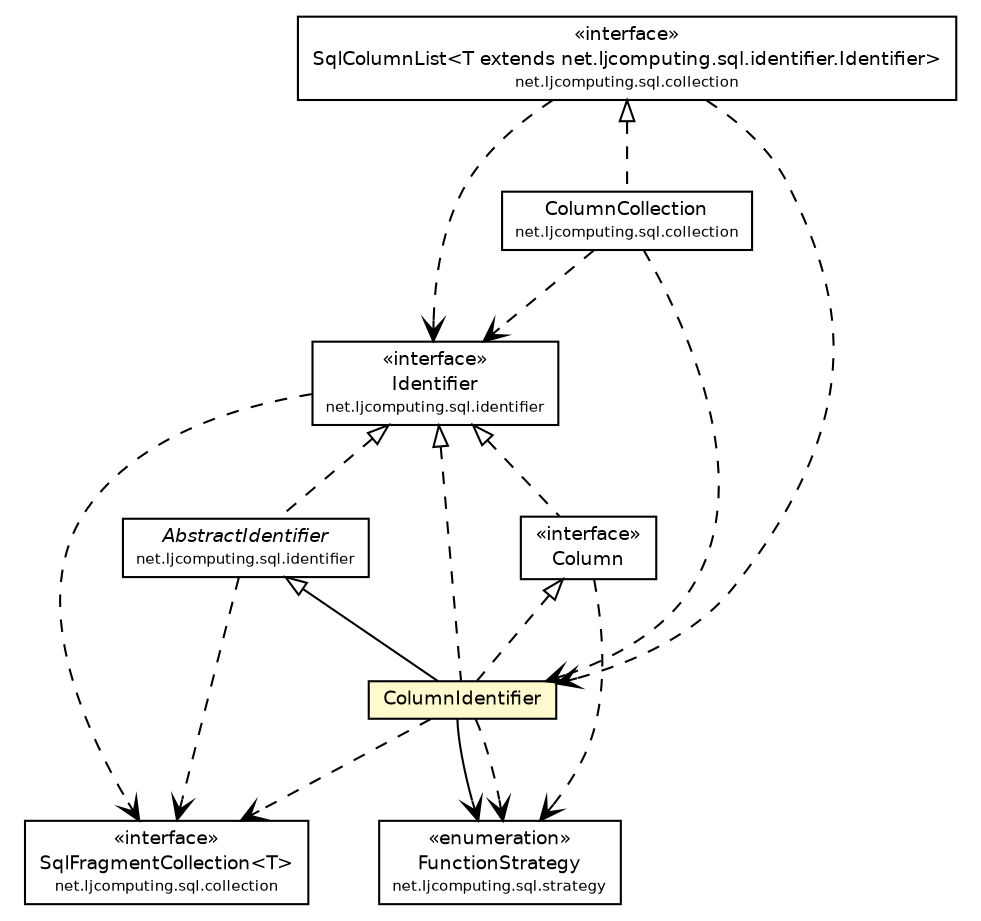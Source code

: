 #!/usr/local/bin/dot
#
# Class diagram 
# Generated by UMLGraph version R5_6 (http://www.umlgraph.org/)
#

digraph G {
	edge [fontname="Helvetica",fontsize=10,labelfontname="Helvetica",labelfontsize=10];
	node [fontname="Helvetica",fontsize=10,shape=plaintext];
	nodesep=0.25;
	ranksep=0.5;
	// net.ljcomputing.sql.collection.SqlFragmentCollection<T>
	c481 [label=<<table title="net.ljcomputing.sql.collection.SqlFragmentCollection" border="0" cellborder="1" cellspacing="0" cellpadding="2" port="p" href="../../collection/SqlFragmentCollection.html">
		<tr><td><table border="0" cellspacing="0" cellpadding="1">
<tr><td align="center" balign="center"> &#171;interface&#187; </td></tr>
<tr><td align="center" balign="center"> SqlFragmentCollection&lt;T&gt; </td></tr>
<tr><td align="center" balign="center"><font point-size="7.0"> net.ljcomputing.sql.collection </font></td></tr>
		</table></td></tr>
		</table>>, URL="../../collection/SqlFragmentCollection.html", fontname="Helvetica", fontcolor="black", fontsize=9.0];
	// net.ljcomputing.sql.collection.SqlColumnList<T extends net.ljcomputing.sql.identifier.Identifier>
	c482 [label=<<table title="net.ljcomputing.sql.collection.SqlColumnList" border="0" cellborder="1" cellspacing="0" cellpadding="2" port="p" href="../../collection/SqlColumnList.html">
		<tr><td><table border="0" cellspacing="0" cellpadding="1">
<tr><td align="center" balign="center"> &#171;interface&#187; </td></tr>
<tr><td align="center" balign="center"> SqlColumnList&lt;T extends net.ljcomputing.sql.identifier.Identifier&gt; </td></tr>
<tr><td align="center" balign="center"><font point-size="7.0"> net.ljcomputing.sql.collection </font></td></tr>
		</table></td></tr>
		</table>>, URL="../../collection/SqlColumnList.html", fontname="Helvetica", fontcolor="black", fontsize=9.0];
	// net.ljcomputing.sql.collection.ColumnCollection
	c484 [label=<<table title="net.ljcomputing.sql.collection.ColumnCollection" border="0" cellborder="1" cellspacing="0" cellpadding="2" port="p" href="../../collection/ColumnCollection.html">
		<tr><td><table border="0" cellspacing="0" cellpadding="1">
<tr><td align="center" balign="center"> ColumnCollection </td></tr>
<tr><td align="center" balign="center"><font point-size="7.0"> net.ljcomputing.sql.collection </font></td></tr>
		</table></td></tr>
		</table>>, URL="../../collection/ColumnCollection.html", fontname="Helvetica", fontcolor="black", fontsize=9.0];
	// net.ljcomputing.sql.identifier.AbstractIdentifier
	c491 [label=<<table title="net.ljcomputing.sql.identifier.AbstractIdentifier" border="0" cellborder="1" cellspacing="0" cellpadding="2" port="p" href="../AbstractIdentifier.html">
		<tr><td><table border="0" cellspacing="0" cellpadding="1">
<tr><td align="center" balign="center"><font face="Helvetica-Oblique"> AbstractIdentifier </font></td></tr>
<tr><td align="center" balign="center"><font point-size="7.0"> net.ljcomputing.sql.identifier </font></td></tr>
		</table></td></tr>
		</table>>, URL="../AbstractIdentifier.html", fontname="Helvetica", fontcolor="black", fontsize=9.0];
	// net.ljcomputing.sql.identifier.Identifier
	c492 [label=<<table title="net.ljcomputing.sql.identifier.Identifier" border="0" cellborder="1" cellspacing="0" cellpadding="2" port="p" href="../Identifier.html">
		<tr><td><table border="0" cellspacing="0" cellpadding="1">
<tr><td align="center" balign="center"> &#171;interface&#187; </td></tr>
<tr><td align="center" balign="center"> Identifier </td></tr>
<tr><td align="center" balign="center"><font point-size="7.0"> net.ljcomputing.sql.identifier </font></td></tr>
		</table></td></tr>
		</table>>, URL="../Identifier.html", fontname="Helvetica", fontcolor="black", fontsize=9.0];
	// net.ljcomputing.sql.identifier.column.Column
	c493 [label=<<table title="net.ljcomputing.sql.identifier.column.Column" border="0" cellborder="1" cellspacing="0" cellpadding="2" port="p" href="./Column.html">
		<tr><td><table border="0" cellspacing="0" cellpadding="1">
<tr><td align="center" balign="center"> &#171;interface&#187; </td></tr>
<tr><td align="center" balign="center"> Column </td></tr>
		</table></td></tr>
		</table>>, URL="./Column.html", fontname="Helvetica", fontcolor="black", fontsize=9.0];
	// net.ljcomputing.sql.identifier.column.ColumnIdentifier
	c494 [label=<<table title="net.ljcomputing.sql.identifier.column.ColumnIdentifier" border="0" cellborder="1" cellspacing="0" cellpadding="2" port="p" bgcolor="lemonChiffon" href="./ColumnIdentifier.html">
		<tr><td><table border="0" cellspacing="0" cellpadding="1">
<tr><td align="center" balign="center"> ColumnIdentifier </td></tr>
		</table></td></tr>
		</table>>, URL="./ColumnIdentifier.html", fontname="Helvetica", fontcolor="black", fontsize=9.0];
	// net.ljcomputing.sql.strategy.FunctionStrategy
	c495 [label=<<table title="net.ljcomputing.sql.strategy.FunctionStrategy" border="0" cellborder="1" cellspacing="0" cellpadding="2" port="p" href="../../strategy/FunctionStrategy.html">
		<tr><td><table border="0" cellspacing="0" cellpadding="1">
<tr><td align="center" balign="center"> &#171;enumeration&#187; </td></tr>
<tr><td align="center" balign="center"> FunctionStrategy </td></tr>
<tr><td align="center" balign="center"><font point-size="7.0"> net.ljcomputing.sql.strategy </font></td></tr>
		</table></td></tr>
		</table>>, URL="../../strategy/FunctionStrategy.html", fontname="Helvetica", fontcolor="black", fontsize=9.0];
	//net.ljcomputing.sql.collection.ColumnCollection implements net.ljcomputing.sql.collection.SqlColumnList<T extends net.ljcomputing.sql.identifier.Identifier>
	c482:p -> c484:p [dir=back,arrowtail=empty,style=dashed];
	//net.ljcomputing.sql.identifier.AbstractIdentifier implements net.ljcomputing.sql.identifier.Identifier
	c492:p -> c491:p [dir=back,arrowtail=empty,style=dashed];
	//net.ljcomputing.sql.identifier.column.Column implements net.ljcomputing.sql.identifier.Identifier
	c492:p -> c493:p [dir=back,arrowtail=empty,style=dashed];
	//net.ljcomputing.sql.identifier.column.ColumnIdentifier extends net.ljcomputing.sql.identifier.AbstractIdentifier
	c491:p -> c494:p [dir=back,arrowtail=empty];
	//net.ljcomputing.sql.identifier.column.ColumnIdentifier implements net.ljcomputing.sql.identifier.Identifier
	c492:p -> c494:p [dir=back,arrowtail=empty,style=dashed];
	//net.ljcomputing.sql.identifier.column.ColumnIdentifier implements net.ljcomputing.sql.identifier.column.Column
	c493:p -> c494:p [dir=back,arrowtail=empty,style=dashed];
	// net.ljcomputing.sql.identifier.column.ColumnIdentifier NAVASSOC net.ljcomputing.sql.strategy.FunctionStrategy
	c494:p -> c495:p [taillabel="", label="", headlabel="", fontname="Helvetica", fontcolor="black", fontsize=10.0, color="black", arrowhead=open];
	// net.ljcomputing.sql.collection.SqlColumnList<T extends net.ljcomputing.sql.identifier.Identifier> DEPEND net.ljcomputing.sql.identifier.column.ColumnIdentifier
	c482:p -> c494:p [taillabel="", label="", headlabel="", fontname="Helvetica", fontcolor="black", fontsize=10.0, color="black", arrowhead=open, style=dashed];
	// net.ljcomputing.sql.collection.SqlColumnList<T extends net.ljcomputing.sql.identifier.Identifier> DEPEND net.ljcomputing.sql.identifier.Identifier
	c482:p -> c492:p [taillabel="", label="", headlabel="", fontname="Helvetica", fontcolor="black", fontsize=10.0, color="black", arrowhead=open, style=dashed];
	// net.ljcomputing.sql.collection.ColumnCollection DEPEND net.ljcomputing.sql.identifier.column.ColumnIdentifier
	c484:p -> c494:p [taillabel="", label="", headlabel="", fontname="Helvetica", fontcolor="black", fontsize=10.0, color="black", arrowhead=open, style=dashed];
	// net.ljcomputing.sql.collection.ColumnCollection DEPEND net.ljcomputing.sql.identifier.Identifier
	c484:p -> c492:p [taillabel="", label="", headlabel="", fontname="Helvetica", fontcolor="black", fontsize=10.0, color="black", arrowhead=open, style=dashed];
	// net.ljcomputing.sql.identifier.AbstractIdentifier DEPEND net.ljcomputing.sql.collection.SqlFragmentCollection<T>
	c491:p -> c481:p [taillabel="", label="", headlabel="", fontname="Helvetica", fontcolor="black", fontsize=10.0, color="black", arrowhead=open, style=dashed];
	// net.ljcomputing.sql.identifier.Identifier DEPEND net.ljcomputing.sql.collection.SqlFragmentCollection<T>
	c492:p -> c481:p [taillabel="", label="", headlabel="", fontname="Helvetica", fontcolor="black", fontsize=10.0, color="black", arrowhead=open, style=dashed];
	// net.ljcomputing.sql.identifier.column.Column DEPEND net.ljcomputing.sql.strategy.FunctionStrategy
	c493:p -> c495:p [taillabel="", label="", headlabel="", fontname="Helvetica", fontcolor="black", fontsize=10.0, color="black", arrowhead=open, style=dashed];
	// net.ljcomputing.sql.identifier.column.ColumnIdentifier DEPEND net.ljcomputing.sql.collection.SqlFragmentCollection<T>
	c494:p -> c481:p [taillabel="", label="", headlabel="", fontname="Helvetica", fontcolor="black", fontsize=10.0, color="black", arrowhead=open, style=dashed];
	// net.ljcomputing.sql.identifier.column.ColumnIdentifier DEPEND net.ljcomputing.sql.strategy.FunctionStrategy
	c494:p -> c495:p [taillabel="", label="", headlabel="", fontname="Helvetica", fontcolor="black", fontsize=10.0, color="black", arrowhead=open, style=dashed];
}

